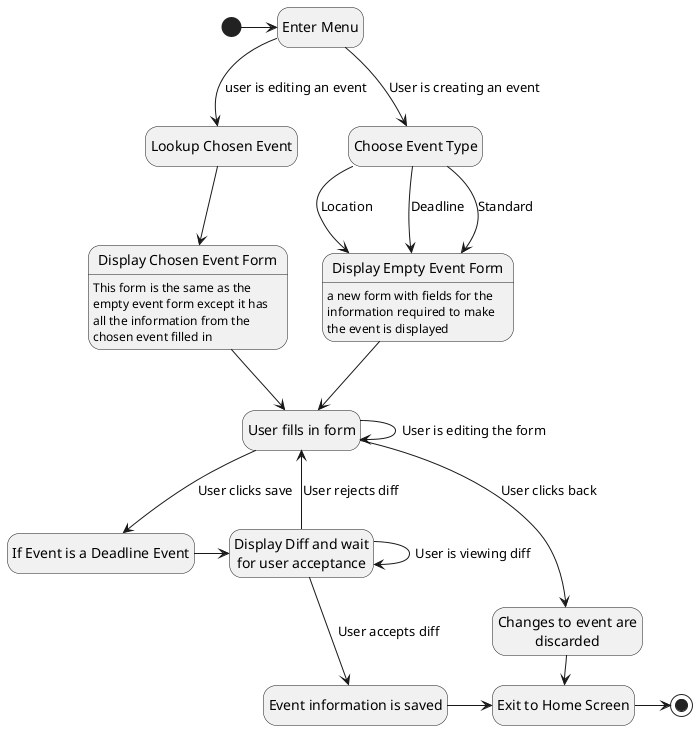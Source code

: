 @startuml

hide empty description

state "Enter Menu" as start

state "Lookup Chosen Event" as lookup
state "Display Chosen Event Form" as display

state "Choose Event Type" as event
state "Display Empty Event Form" as newform

state "User fills in form" as uf

state "If Event is a Deadline Event" as checktype
state "Display Diff and wait\nfor user acceptance" as diff

state "Event information is saved" as save
state "Changes to event are\ndiscarded" as nosave
state "Exit to Home Screen" as exit

newform : a new form with fields for the
newform : information required to make
newform : the event is displayed

display : This form is the same as the
display : empty event form except it has
display : all the information from the
display : chosen event filled in

[*] -> start
start --> lookup : user is editing an event
start --> event : User is creating an event

event --> newform : Standard
event --> newform : Location
event --> newform : Deadline

newform --> uf

lookup --> display
display --> uf

uf --> uf : User is editing the form
uf --> checktype : User clicks save
uf --> nosave : User clicks back

checktype -> diff

diff --> diff : User is viewing diff
diff --> save : User accepts diff
diff --> uf : User rejects diff

save -> exit
nosave -> exit

exit -> [*]



@enduml